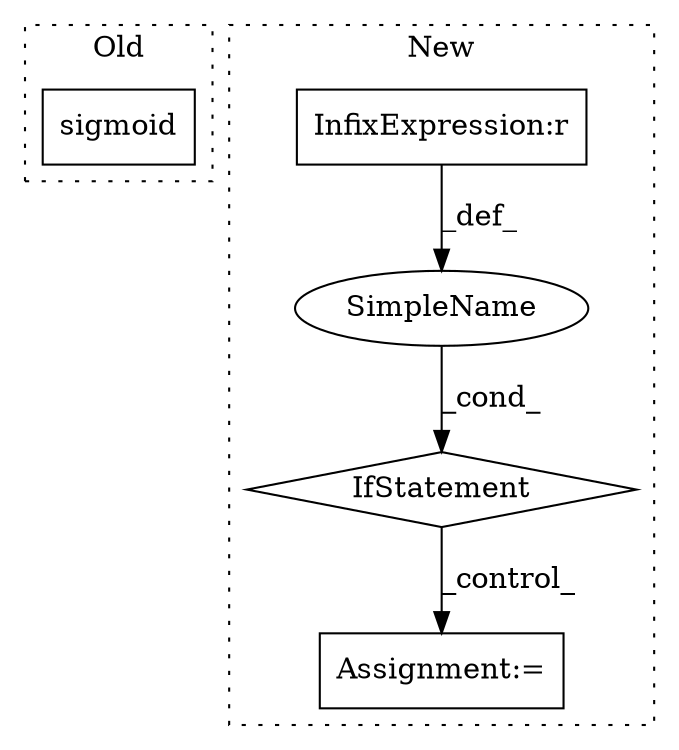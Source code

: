 digraph G {
subgraph cluster0 {
1 [label="sigmoid" a="32" s="11762,11861" l="8,1" shape="box"];
label = "Old";
style="dotted";
}
subgraph cluster1 {
2 [label="IfStatement" a="25" s="12256,12289" l="4,2" shape="diamond"];
3 [label="InfixExpression:r" a="27" s="12271" l="4" shape="box"];
4 [label="SimpleName" a="42" s="" l="" shape="ellipse"];
5 [label="Assignment:=" a="7" s="12300" l="1" shape="box"];
label = "New";
style="dotted";
}
2 -> 5 [label="_control_"];
3 -> 4 [label="_def_"];
4 -> 2 [label="_cond_"];
}